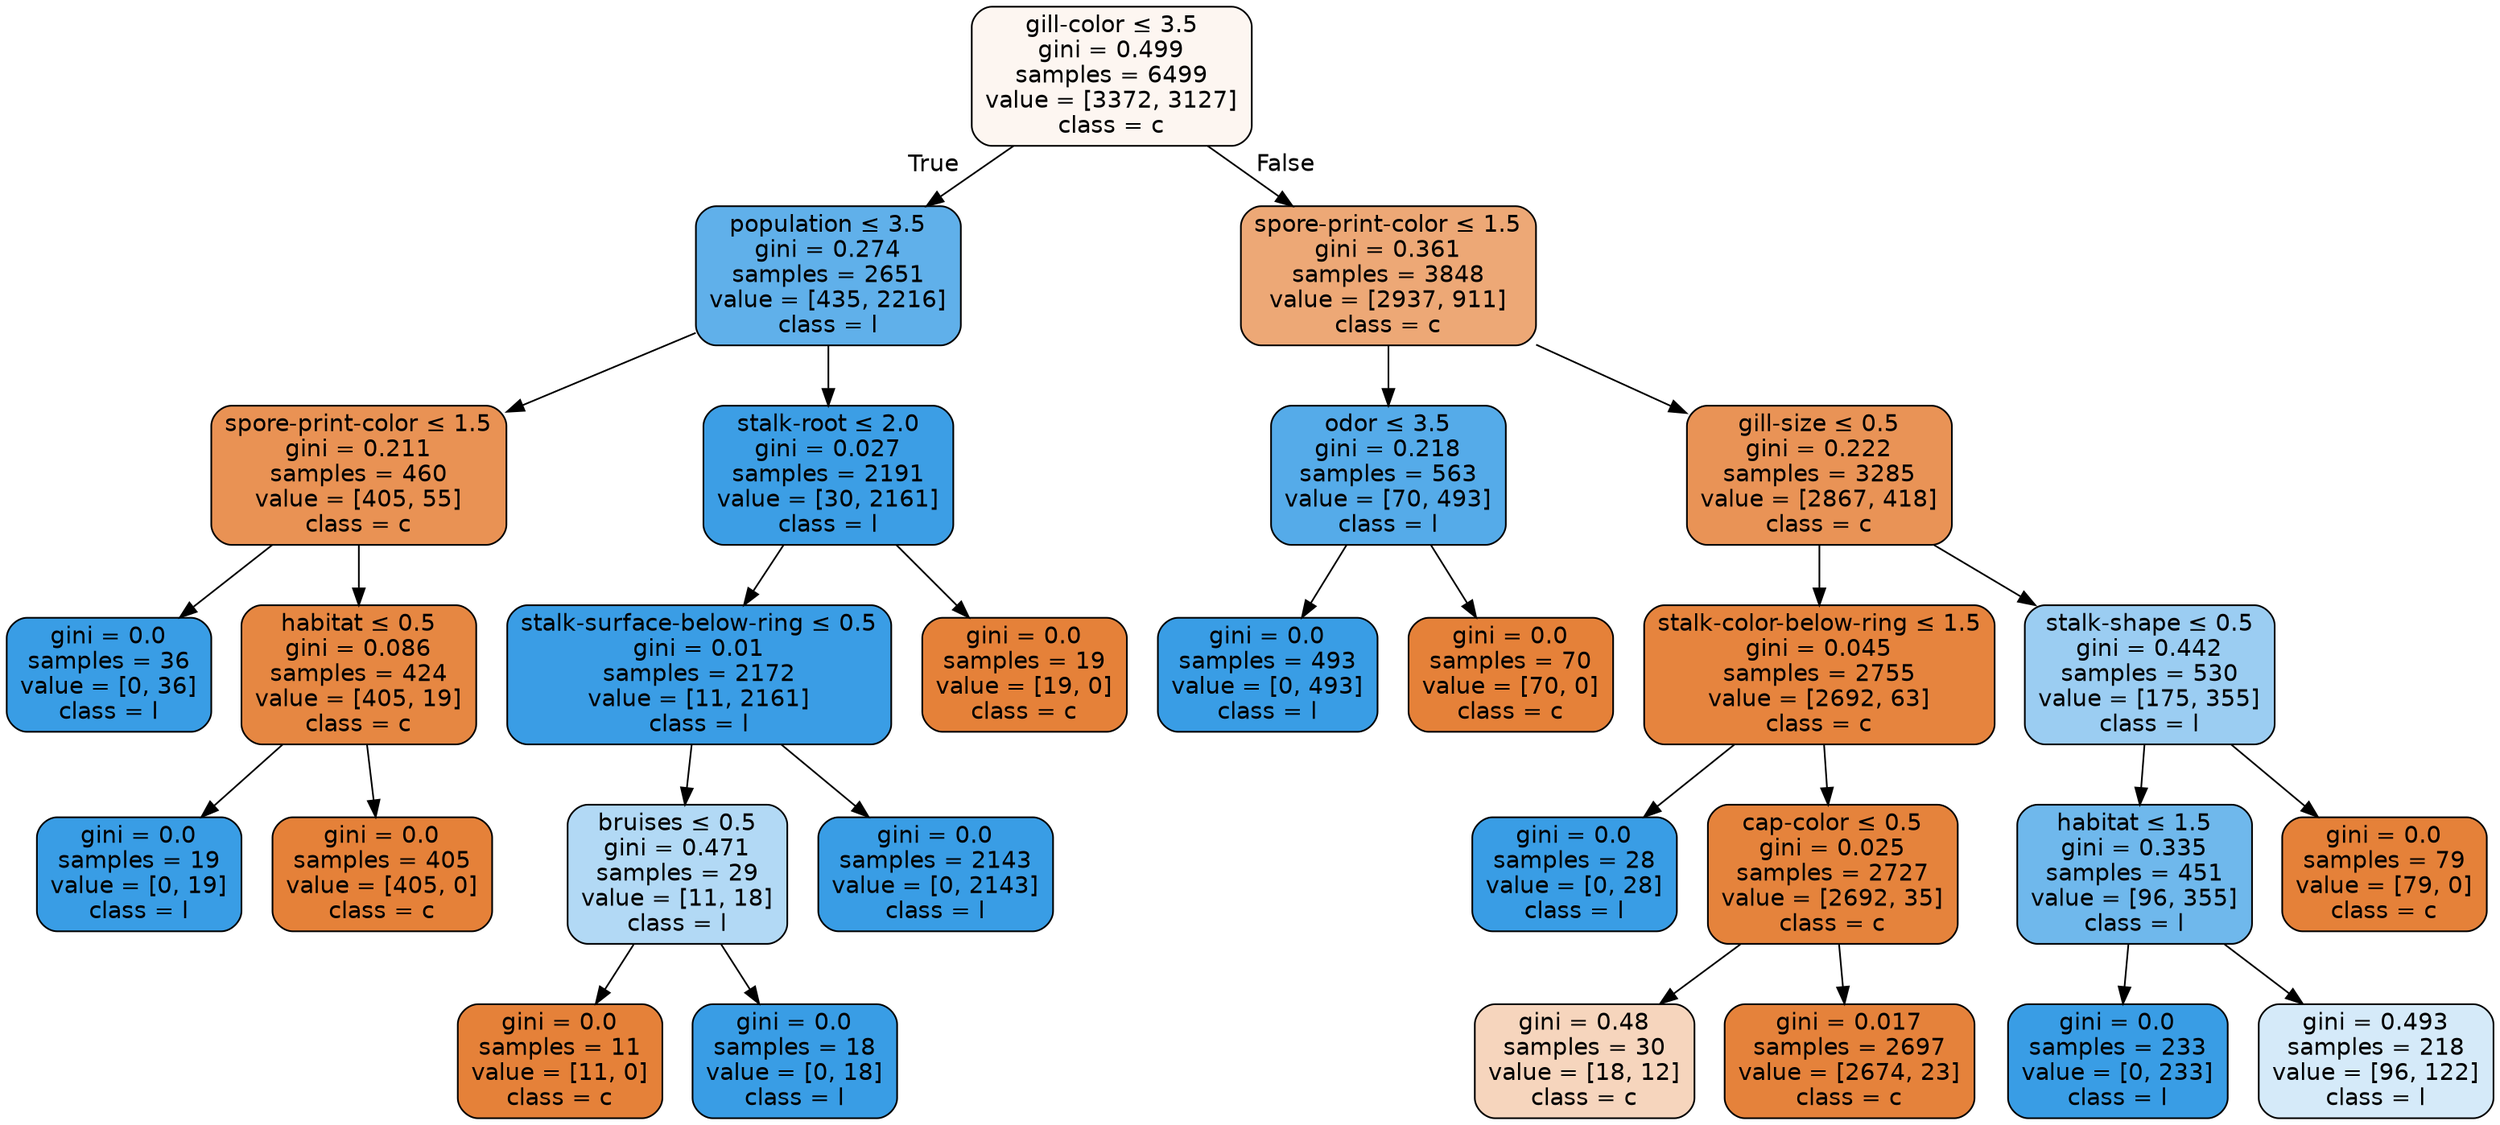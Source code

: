digraph Tree {
node [shape=box, style="filled, rounded", color="black", fontname=helvetica] ;
edge [fontname=helvetica] ;
0 [label=<gill-color &le; 3.5<br/>gini = 0.499<br/>samples = 6499<br/>value = [3372, 3127]<br/>class = c>, fillcolor="#fdf6f1"] ;
1 [label=<population &le; 3.5<br/>gini = 0.274<br/>samples = 2651<br/>value = [435, 2216]<br/>class = l>, fillcolor="#60b0ea"] ;
0 -> 1 [labeldistance=2.5, labelangle=45, headlabel="True"] ;
2 [label=<spore-print-color &le; 1.5<br/>gini = 0.211<br/>samples = 460<br/>value = [405, 55]<br/>class = c>, fillcolor="#e99254"] ;
1 -> 2 ;
3 [label=<gini = 0.0<br/>samples = 36<br/>value = [0, 36]<br/>class = l>, fillcolor="#399de5"] ;
2 -> 3 ;
4 [label=<habitat &le; 0.5<br/>gini = 0.086<br/>samples = 424<br/>value = [405, 19]<br/>class = c>, fillcolor="#e68742"] ;
2 -> 4 ;
5 [label=<gini = 0.0<br/>samples = 19<br/>value = [0, 19]<br/>class = l>, fillcolor="#399de5"] ;
4 -> 5 ;
6 [label=<gini = 0.0<br/>samples = 405<br/>value = [405, 0]<br/>class = c>, fillcolor="#e58139"] ;
4 -> 6 ;
7 [label=<stalk-root &le; 2.0<br/>gini = 0.027<br/>samples = 2191<br/>value = [30, 2161]<br/>class = l>, fillcolor="#3c9ee5"] ;
1 -> 7 ;
8 [label=<stalk-surface-below-ring &le; 0.5<br/>gini = 0.01<br/>samples = 2172<br/>value = [11, 2161]<br/>class = l>, fillcolor="#3a9de5"] ;
7 -> 8 ;
9 [label=<bruises &le; 0.5<br/>gini = 0.471<br/>samples = 29<br/>value = [11, 18]<br/>class = l>, fillcolor="#b2d9f5"] ;
8 -> 9 ;
10 [label=<gini = 0.0<br/>samples = 11<br/>value = [11, 0]<br/>class = c>, fillcolor="#e58139"] ;
9 -> 10 ;
11 [label=<gini = 0.0<br/>samples = 18<br/>value = [0, 18]<br/>class = l>, fillcolor="#399de5"] ;
9 -> 11 ;
12 [label=<gini = 0.0<br/>samples = 2143<br/>value = [0, 2143]<br/>class = l>, fillcolor="#399de5"] ;
8 -> 12 ;
13 [label=<gini = 0.0<br/>samples = 19<br/>value = [19, 0]<br/>class = c>, fillcolor="#e58139"] ;
7 -> 13 ;
14 [label=<spore-print-color &le; 1.5<br/>gini = 0.361<br/>samples = 3848<br/>value = [2937, 911]<br/>class = c>, fillcolor="#eda876"] ;
0 -> 14 [labeldistance=2.5, labelangle=-45, headlabel="False"] ;
15 [label=<odor &le; 3.5<br/>gini = 0.218<br/>samples = 563<br/>value = [70, 493]<br/>class = l>, fillcolor="#55abe9"] ;
14 -> 15 ;
16 [label=<gini = 0.0<br/>samples = 493<br/>value = [0, 493]<br/>class = l>, fillcolor="#399de5"] ;
15 -> 16 ;
17 [label=<gini = 0.0<br/>samples = 70<br/>value = [70, 0]<br/>class = c>, fillcolor="#e58139"] ;
15 -> 17 ;
18 [label=<gill-size &le; 0.5<br/>gini = 0.222<br/>samples = 3285<br/>value = [2867, 418]<br/>class = c>, fillcolor="#e99356"] ;
14 -> 18 ;
19 [label=<stalk-color-below-ring &le; 1.5<br/>gini = 0.045<br/>samples = 2755<br/>value = [2692, 63]<br/>class = c>, fillcolor="#e6843e"] ;
18 -> 19 ;
20 [label=<gini = 0.0<br/>samples = 28<br/>value = [0, 28]<br/>class = l>, fillcolor="#399de5"] ;
19 -> 20 ;
21 [label=<cap-color &le; 0.5<br/>gini = 0.025<br/>samples = 2727<br/>value = [2692, 35]<br/>class = c>, fillcolor="#e5833c"] ;
19 -> 21 ;
22 [label=<gini = 0.48<br/>samples = 30<br/>value = [18, 12]<br/>class = c>, fillcolor="#f6d5bd"] ;
21 -> 22 ;
23 [label=<gini = 0.017<br/>samples = 2697<br/>value = [2674, 23]<br/>class = c>, fillcolor="#e5823b"] ;
21 -> 23 ;
24 [label=<stalk-shape &le; 0.5<br/>gini = 0.442<br/>samples = 530<br/>value = [175, 355]<br/>class = l>, fillcolor="#9bcdf2"] ;
18 -> 24 ;
25 [label=<habitat &le; 1.5<br/>gini = 0.335<br/>samples = 451<br/>value = [96, 355]<br/>class = l>, fillcolor="#6fb8ec"] ;
24 -> 25 ;
26 [label=<gini = 0.0<br/>samples = 233<br/>value = [0, 233]<br/>class = l>, fillcolor="#399de5"] ;
25 -> 26 ;
27 [label=<gini = 0.493<br/>samples = 218<br/>value = [96, 122]<br/>class = l>, fillcolor="#d5eaf9"] ;
25 -> 27 ;
28 [label=<gini = 0.0<br/>samples = 79<br/>value = [79, 0]<br/>class = c>, fillcolor="#e58139"] ;
24 -> 28 ;
}
